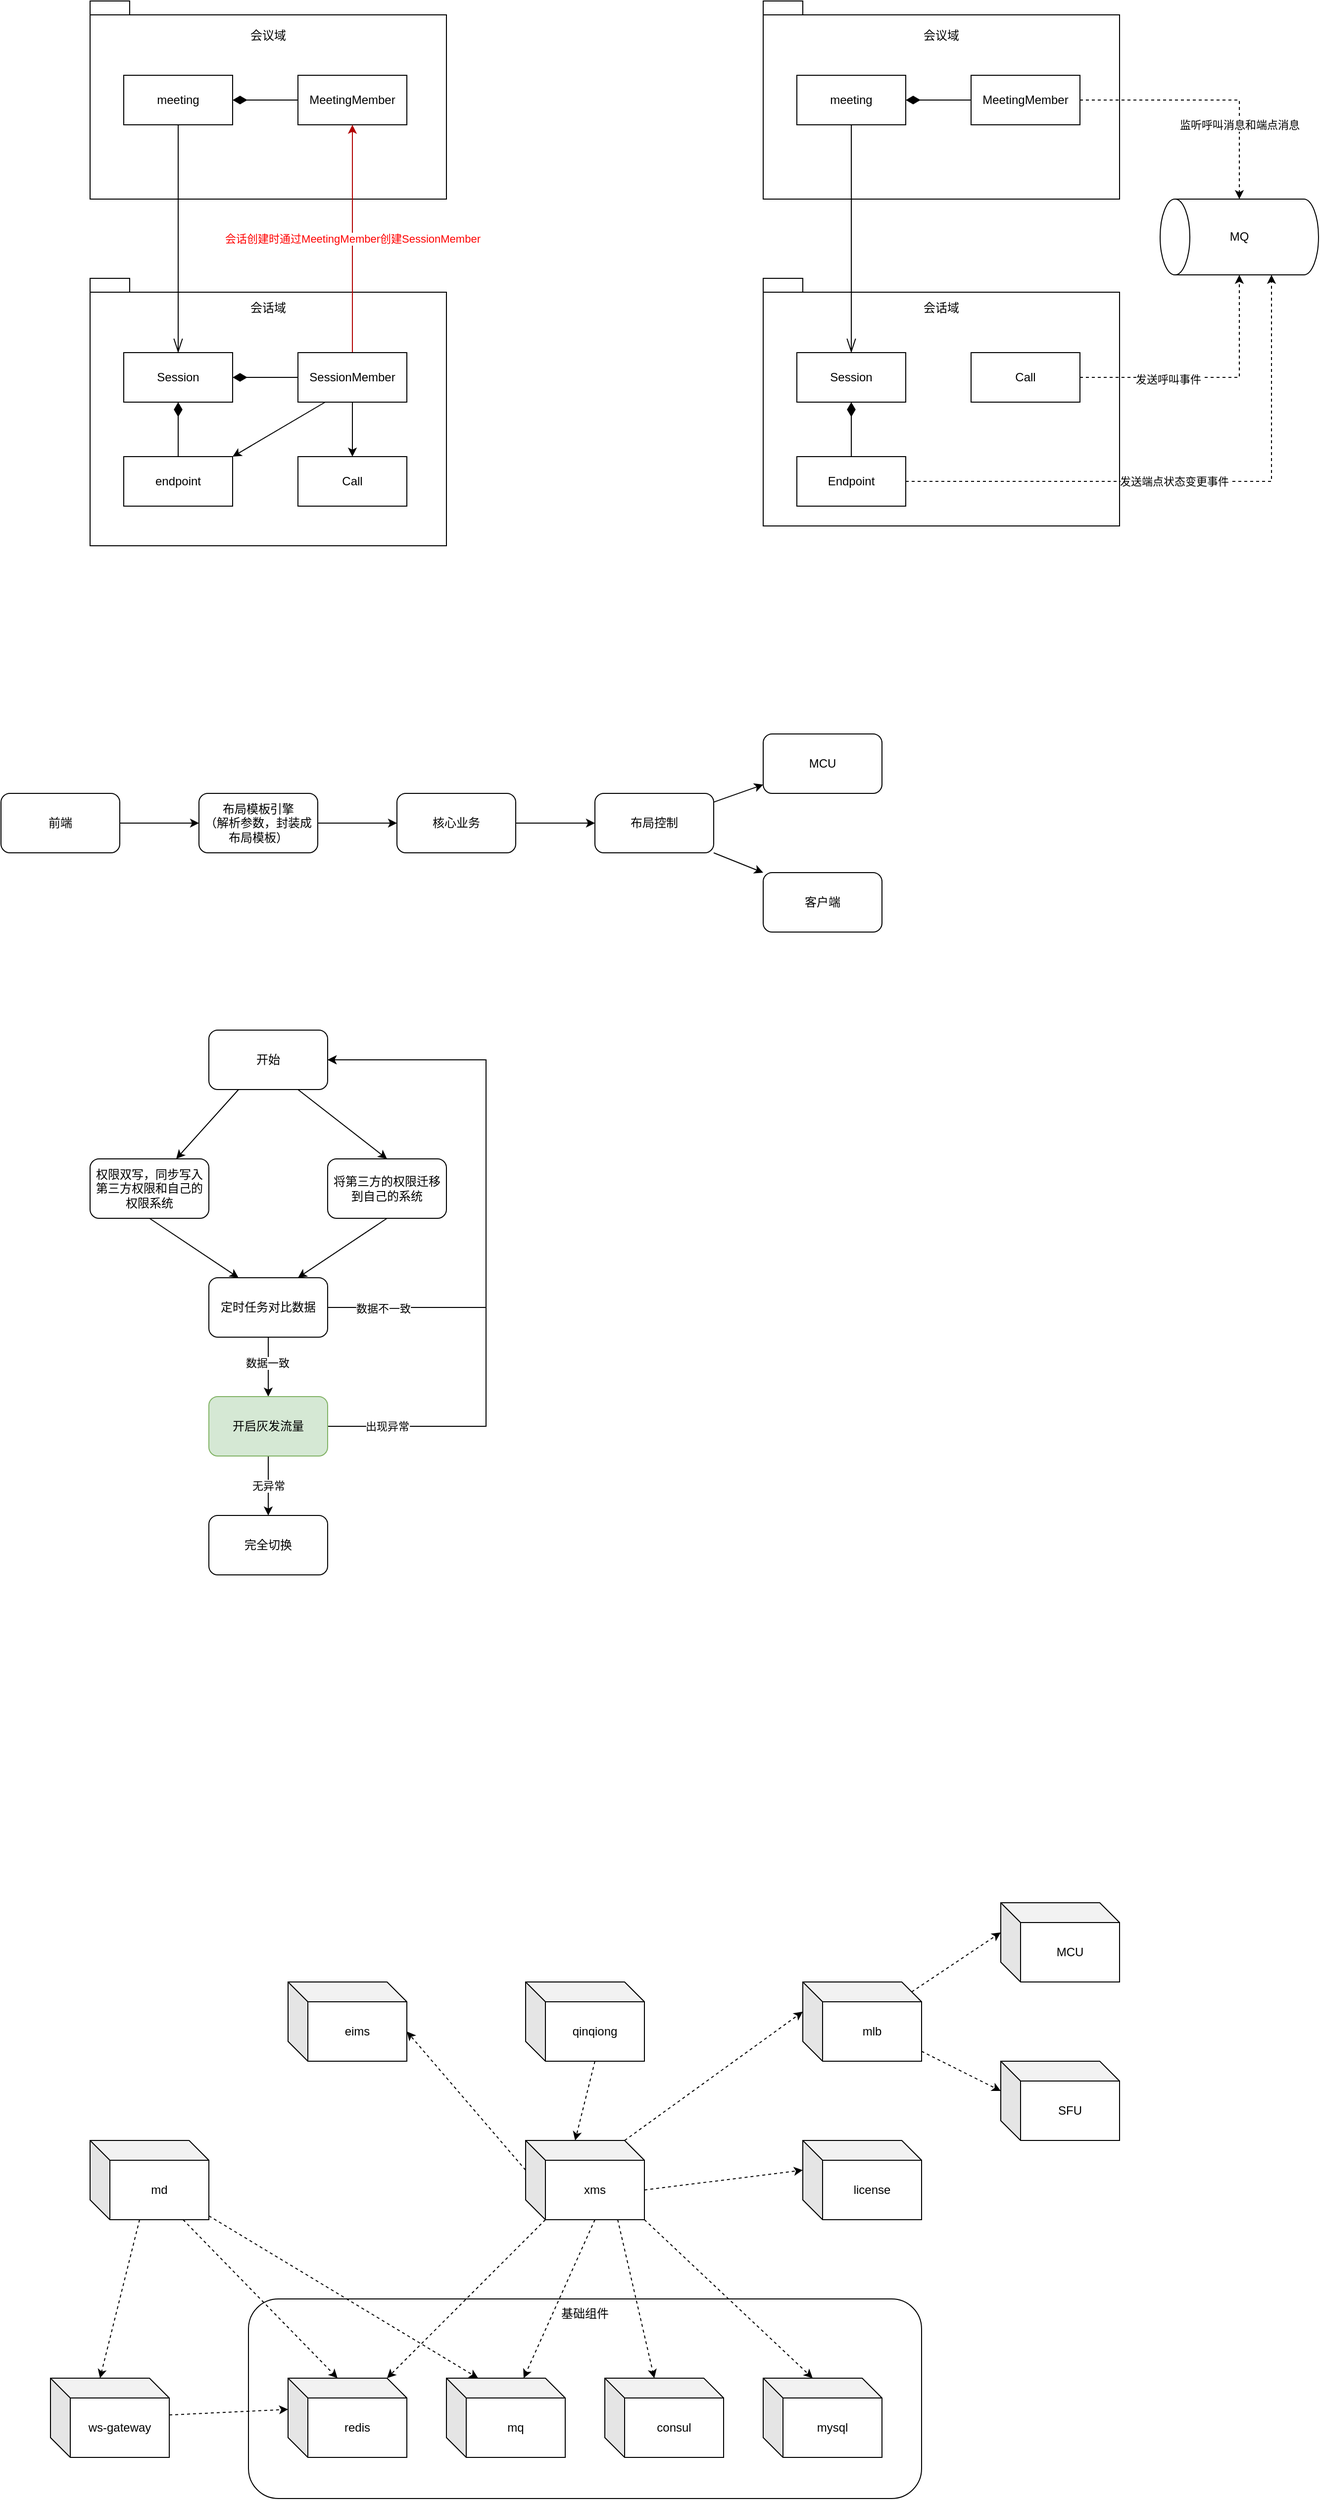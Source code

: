 <mxfile version="24.2.5" type="github">
  <diagram name="第 1 页" id="ZyFJX_iYTsI-zzFDv8aN">
    <mxGraphModel dx="1434" dy="796" grid="1" gridSize="10" guides="1" tooltips="1" connect="1" arrows="1" fold="1" page="1" pageScale="1" pageWidth="827" pageHeight="1169" math="0" shadow="0">
      <root>
        <mxCell id="0" />
        <mxCell id="1" parent="0" />
        <mxCell id="UhSnyVyMeZGxpZXqt2Me-1" value="" style="shape=folder;fontStyle=1;spacingTop=10;tabWidth=40;tabHeight=14;tabPosition=left;html=1;whiteSpace=wrap;" parent="1" vertex="1">
          <mxGeometry x="240" y="440" width="360" height="200" as="geometry" />
        </mxCell>
        <mxCell id="UhSnyVyMeZGxpZXqt2Me-2" value="会议域" style="text;html=1;strokeColor=none;fillColor=none;align=center;verticalAlign=middle;whiteSpace=wrap;rounded=0;" parent="1" vertex="1">
          <mxGeometry x="390" y="460" width="60" height="30" as="geometry" />
        </mxCell>
        <mxCell id="UhSnyVyMeZGxpZXqt2Me-5" value="meeting" style="html=1;whiteSpace=wrap;" parent="1" vertex="1">
          <mxGeometry x="274" y="515" width="110" height="50" as="geometry" />
        </mxCell>
        <mxCell id="UhSnyVyMeZGxpZXqt2Me-6" value="MeetingMember" style="html=1;whiteSpace=wrap;" parent="1" vertex="1">
          <mxGeometry x="450" y="515" width="110" height="50" as="geometry" />
        </mxCell>
        <mxCell id="UhSnyVyMeZGxpZXqt2Me-7" value="" style="endArrow=diamondThin;endFill=1;endSize=12;html=1;rounded=0;exitX=0;exitY=0.5;exitDx=0;exitDy=0;entryX=1;entryY=0.5;entryDx=0;entryDy=0;" parent="1" source="UhSnyVyMeZGxpZXqt2Me-6" target="UhSnyVyMeZGxpZXqt2Me-5" edge="1">
          <mxGeometry width="160" relative="1" as="geometry">
            <mxPoint x="320" y="800" as="sourcePoint" />
            <mxPoint x="480" y="800" as="targetPoint" />
          </mxGeometry>
        </mxCell>
        <mxCell id="UhSnyVyMeZGxpZXqt2Me-8" value="" style="shape=folder;fontStyle=1;spacingTop=10;tabWidth=40;tabHeight=14;tabPosition=left;html=1;whiteSpace=wrap;" parent="1" vertex="1">
          <mxGeometry x="240" y="720" width="360" height="270" as="geometry" />
        </mxCell>
        <mxCell id="UhSnyVyMeZGxpZXqt2Me-9" value="会话域" style="text;html=1;strokeColor=none;fillColor=none;align=center;verticalAlign=middle;whiteSpace=wrap;rounded=0;" parent="1" vertex="1">
          <mxGeometry x="390" y="735" width="60" height="30" as="geometry" />
        </mxCell>
        <mxCell id="UhSnyVyMeZGxpZXqt2Me-10" value="Session" style="html=1;whiteSpace=wrap;" parent="1" vertex="1">
          <mxGeometry x="274" y="795" width="110" height="50" as="geometry" />
        </mxCell>
        <mxCell id="UhSnyVyMeZGxpZXqt2Me-14" style="edgeStyle=orthogonalEdgeStyle;rounded=0;orthogonalLoop=1;jettySize=auto;html=1;exitX=0.5;exitY=0;exitDx=0;exitDy=0;entryX=0.5;entryY=1;entryDx=0;entryDy=0;fillColor=#e51400;strokeColor=#B20000;" parent="1" source="UhSnyVyMeZGxpZXqt2Me-11" target="UhSnyVyMeZGxpZXqt2Me-6" edge="1">
          <mxGeometry relative="1" as="geometry" />
        </mxCell>
        <mxCell id="UhSnyVyMeZGxpZXqt2Me-15" value="&lt;font color=&quot;#ff0000&quot;&gt;会话创建时通过MeetingMember创建SessionMember&lt;/font&gt;" style="edgeLabel;html=1;align=center;verticalAlign=middle;resizable=0;points=[];" parent="UhSnyVyMeZGxpZXqt2Me-14" vertex="1" connectable="0">
          <mxGeometry x="0.026" y="-1" relative="1" as="geometry">
            <mxPoint x="-1" y="3" as="offset" />
          </mxGeometry>
        </mxCell>
        <mxCell id="ZQOrHCjaXcTSL_UAiJ7g-30" style="rounded=0;orthogonalLoop=1;jettySize=auto;html=1;exitX=0.25;exitY=1;exitDx=0;exitDy=0;entryX=1;entryY=0;entryDx=0;entryDy=0;" parent="1" source="UhSnyVyMeZGxpZXqt2Me-11" target="ZQOrHCjaXcTSL_UAiJ7g-25" edge="1">
          <mxGeometry relative="1" as="geometry" />
        </mxCell>
        <mxCell id="ZQOrHCjaXcTSL_UAiJ7g-31" style="edgeStyle=orthogonalEdgeStyle;rounded=0;orthogonalLoop=1;jettySize=auto;html=1;exitX=0.5;exitY=1;exitDx=0;exitDy=0;" parent="1" source="UhSnyVyMeZGxpZXqt2Me-11" target="ZQOrHCjaXcTSL_UAiJ7g-27" edge="1">
          <mxGeometry relative="1" as="geometry" />
        </mxCell>
        <mxCell id="UhSnyVyMeZGxpZXqt2Me-11" value="SessionMember" style="html=1;whiteSpace=wrap;" parent="1" vertex="1">
          <mxGeometry x="450" y="795" width="110" height="50" as="geometry" />
        </mxCell>
        <mxCell id="UhSnyVyMeZGxpZXqt2Me-12" value="" style="endArrow=diamondThin;endFill=1;endSize=12;html=1;rounded=0;exitX=0;exitY=0.5;exitDx=0;exitDy=0;entryX=1;entryY=0.5;entryDx=0;entryDy=0;" parent="1" source="UhSnyVyMeZGxpZXqt2Me-11" target="UhSnyVyMeZGxpZXqt2Me-10" edge="1">
          <mxGeometry width="160" relative="1" as="geometry">
            <mxPoint x="314" y="1050" as="sourcePoint" />
            <mxPoint x="474" y="1050" as="targetPoint" />
          </mxGeometry>
        </mxCell>
        <mxCell id="UhSnyVyMeZGxpZXqt2Me-13" value="" style="endArrow=openThin;endFill=0;endSize=12;html=1;rounded=0;exitX=0.5;exitY=1;exitDx=0;exitDy=0;entryX=0.5;entryY=0;entryDx=0;entryDy=0;" parent="1" source="UhSnyVyMeZGxpZXqt2Me-5" target="UhSnyVyMeZGxpZXqt2Me-10" edge="1">
          <mxGeometry width="160" relative="1" as="geometry">
            <mxPoint x="70" y="890" as="sourcePoint" />
            <mxPoint x="230" y="890" as="targetPoint" />
          </mxGeometry>
        </mxCell>
        <mxCell id="UhSnyVyMeZGxpZXqt2Me-16" value="" style="shape=folder;fontStyle=1;spacingTop=10;tabWidth=40;tabHeight=14;tabPosition=left;html=1;whiteSpace=wrap;" parent="1" vertex="1">
          <mxGeometry x="920" y="440" width="360" height="200" as="geometry" />
        </mxCell>
        <mxCell id="UhSnyVyMeZGxpZXqt2Me-17" value="会议域" style="text;html=1;strokeColor=none;fillColor=none;align=center;verticalAlign=middle;whiteSpace=wrap;rounded=0;" parent="1" vertex="1">
          <mxGeometry x="1070" y="460" width="60" height="30" as="geometry" />
        </mxCell>
        <mxCell id="UhSnyVyMeZGxpZXqt2Me-18" value="meeting" style="html=1;whiteSpace=wrap;" parent="1" vertex="1">
          <mxGeometry x="954" y="515" width="110" height="50" as="geometry" />
        </mxCell>
        <mxCell id="UhSnyVyMeZGxpZXqt2Me-39" style="edgeStyle=orthogonalEdgeStyle;rounded=0;orthogonalLoop=1;jettySize=auto;html=1;dashed=1;" parent="1" source="UhSnyVyMeZGxpZXqt2Me-19" target="UhSnyVyMeZGxpZXqt2Me-29" edge="1">
          <mxGeometry relative="1" as="geometry" />
        </mxCell>
        <mxCell id="UhSnyVyMeZGxpZXqt2Me-40" value="监听呼叫消息和端点消息" style="edgeLabel;html=1;align=center;verticalAlign=middle;resizable=0;points=[];" parent="UhSnyVyMeZGxpZXqt2Me-39" vertex="1" connectable="0">
          <mxGeometry x="-0.226" y="1" relative="1" as="geometry">
            <mxPoint x="60" y="26" as="offset" />
          </mxGeometry>
        </mxCell>
        <mxCell id="UhSnyVyMeZGxpZXqt2Me-19" value="MeetingMember" style="html=1;whiteSpace=wrap;" parent="1" vertex="1">
          <mxGeometry x="1130" y="515" width="110" height="50" as="geometry" />
        </mxCell>
        <mxCell id="UhSnyVyMeZGxpZXqt2Me-20" value="" style="endArrow=diamondThin;endFill=1;endSize=12;html=1;rounded=0;exitX=0;exitY=0.5;exitDx=0;exitDy=0;entryX=1;entryY=0.5;entryDx=0;entryDy=0;" parent="1" source="UhSnyVyMeZGxpZXqt2Me-19" target="UhSnyVyMeZGxpZXqt2Me-18" edge="1">
          <mxGeometry width="160" relative="1" as="geometry">
            <mxPoint x="1000" y="800" as="sourcePoint" />
            <mxPoint x="1160" y="800" as="targetPoint" />
          </mxGeometry>
        </mxCell>
        <mxCell id="UhSnyVyMeZGxpZXqt2Me-21" value="" style="shape=folder;fontStyle=1;spacingTop=10;tabWidth=40;tabHeight=14;tabPosition=left;html=1;whiteSpace=wrap;" parent="1" vertex="1">
          <mxGeometry x="920" y="720" width="360" height="250" as="geometry" />
        </mxCell>
        <mxCell id="UhSnyVyMeZGxpZXqt2Me-22" value="会话域" style="text;html=1;strokeColor=none;fillColor=none;align=center;verticalAlign=middle;whiteSpace=wrap;rounded=0;" parent="1" vertex="1">
          <mxGeometry x="1070" y="735" width="60" height="30" as="geometry" />
        </mxCell>
        <mxCell id="UhSnyVyMeZGxpZXqt2Me-23" value="Session" style="html=1;whiteSpace=wrap;" parent="1" vertex="1">
          <mxGeometry x="954" y="795" width="110" height="50" as="geometry" />
        </mxCell>
        <mxCell id="UhSnyVyMeZGxpZXqt2Me-28" value="" style="endArrow=openThin;endFill=0;endSize=12;html=1;rounded=0;exitX=0.5;exitY=1;exitDx=0;exitDy=0;entryX=0.5;entryY=0;entryDx=0;entryDy=0;" parent="1" source="UhSnyVyMeZGxpZXqt2Me-18" target="UhSnyVyMeZGxpZXqt2Me-23" edge="1">
          <mxGeometry width="160" relative="1" as="geometry">
            <mxPoint x="750" y="890" as="sourcePoint" />
            <mxPoint x="910" y="890" as="targetPoint" />
          </mxGeometry>
        </mxCell>
        <mxCell id="UhSnyVyMeZGxpZXqt2Me-29" value="" style="shape=cylinder3;whiteSpace=wrap;html=1;boundedLbl=1;backgroundOutline=1;size=15;rotation=-90;" parent="1" vertex="1">
          <mxGeometry x="1362.75" y="598.25" width="76.5" height="160" as="geometry" />
        </mxCell>
        <mxCell id="UhSnyVyMeZGxpZXqt2Me-30" value="MQ" style="text;html=1;strokeColor=none;fillColor=none;align=center;verticalAlign=middle;whiteSpace=wrap;rounded=0;" parent="1" vertex="1">
          <mxGeometry x="1371" y="663.25" width="60" height="30" as="geometry" />
        </mxCell>
        <mxCell id="UhSnyVyMeZGxpZXqt2Me-31" value="Call" style="html=1;whiteSpace=wrap;" parent="1" vertex="1">
          <mxGeometry x="1130" y="795" width="110" height="50" as="geometry" />
        </mxCell>
        <mxCell id="UhSnyVyMeZGxpZXqt2Me-32" value="Endpoint" style="html=1;whiteSpace=wrap;" parent="1" vertex="1">
          <mxGeometry x="954" y="900" width="110" height="50" as="geometry" />
        </mxCell>
        <mxCell id="UhSnyVyMeZGxpZXqt2Me-33" value="" style="endArrow=diamondThin;endFill=1;endSize=12;html=1;rounded=0;exitX=0.5;exitY=0;exitDx=0;exitDy=0;entryX=0.5;entryY=1;entryDx=0;entryDy=0;" parent="1" source="UhSnyVyMeZGxpZXqt2Me-32" target="UhSnyVyMeZGxpZXqt2Me-23" edge="1">
          <mxGeometry width="160" relative="1" as="geometry">
            <mxPoint x="1140" y="550" as="sourcePoint" />
            <mxPoint x="1074" y="550" as="targetPoint" />
          </mxGeometry>
        </mxCell>
        <mxCell id="UhSnyVyMeZGxpZXqt2Me-35" style="edgeStyle=orthogonalEdgeStyle;rounded=0;orthogonalLoop=1;jettySize=auto;html=1;entryX=0;entryY=0;entryDx=0;entryDy=112.5;entryPerimeter=0;dashed=1;" parent="1" source="UhSnyVyMeZGxpZXqt2Me-32" target="UhSnyVyMeZGxpZXqt2Me-29" edge="1">
          <mxGeometry relative="1" as="geometry" />
        </mxCell>
        <mxCell id="UhSnyVyMeZGxpZXqt2Me-38" value="发送端点状态变更事件" style="edgeLabel;html=1;align=center;verticalAlign=middle;resizable=0;points=[];" parent="UhSnyVyMeZGxpZXqt2Me-35" vertex="1" connectable="0">
          <mxGeometry x="-0.062" relative="1" as="geometry">
            <mxPoint as="offset" />
          </mxGeometry>
        </mxCell>
        <mxCell id="UhSnyVyMeZGxpZXqt2Me-36" style="edgeStyle=orthogonalEdgeStyle;rounded=0;orthogonalLoop=1;jettySize=auto;html=1;exitX=1;exitY=0.5;exitDx=0;exitDy=0;entryX=0;entryY=0.5;entryDx=0;entryDy=0;entryPerimeter=0;dashed=1;" parent="1" source="UhSnyVyMeZGxpZXqt2Me-31" target="UhSnyVyMeZGxpZXqt2Me-29" edge="1">
          <mxGeometry relative="1" as="geometry" />
        </mxCell>
        <mxCell id="UhSnyVyMeZGxpZXqt2Me-37" value="发送呼叫事件" style="edgeLabel;html=1;align=center;verticalAlign=middle;resizable=0;points=[];" parent="UhSnyVyMeZGxpZXqt2Me-36" vertex="1" connectable="0">
          <mxGeometry x="-0.327" y="-2" relative="1" as="geometry">
            <mxPoint as="offset" />
          </mxGeometry>
        </mxCell>
        <mxCell id="ZQOrHCjaXcTSL_UAiJ7g-14" value="" style="edgeStyle=orthogonalEdgeStyle;rounded=0;orthogonalLoop=1;jettySize=auto;html=1;" parent="1" source="ZQOrHCjaXcTSL_UAiJ7g-15" target="ZQOrHCjaXcTSL_UAiJ7g-17" edge="1">
          <mxGeometry relative="1" as="geometry" />
        </mxCell>
        <mxCell id="ZQOrHCjaXcTSL_UAiJ7g-15" value="前端" style="rounded=1;whiteSpace=wrap;html=1;" parent="1" vertex="1">
          <mxGeometry x="150" y="1240" width="120" height="60" as="geometry" />
        </mxCell>
        <mxCell id="ZQOrHCjaXcTSL_UAiJ7g-16" value="" style="edgeStyle=orthogonalEdgeStyle;rounded=0;orthogonalLoop=1;jettySize=auto;html=1;" parent="1" source="ZQOrHCjaXcTSL_UAiJ7g-17" target="ZQOrHCjaXcTSL_UAiJ7g-18" edge="1">
          <mxGeometry relative="1" as="geometry" />
        </mxCell>
        <mxCell id="ZQOrHCjaXcTSL_UAiJ7g-17" value="布局模板引擎&lt;br&gt;（解析参数，封装成布局模板）" style="rounded=1;whiteSpace=wrap;html=1;" parent="1" vertex="1">
          <mxGeometry x="350" y="1240" width="120" height="60" as="geometry" />
        </mxCell>
        <mxCell id="ZQOrHCjaXcTSL_UAiJ7g-20" value="" style="edgeStyle=orthogonalEdgeStyle;rounded=0;orthogonalLoop=1;jettySize=auto;html=1;" parent="1" source="ZQOrHCjaXcTSL_UAiJ7g-18" target="ZQOrHCjaXcTSL_UAiJ7g-19" edge="1">
          <mxGeometry relative="1" as="geometry" />
        </mxCell>
        <mxCell id="ZQOrHCjaXcTSL_UAiJ7g-18" value="核心业务" style="rounded=1;whiteSpace=wrap;html=1;" parent="1" vertex="1">
          <mxGeometry x="550" y="1240" width="120" height="60" as="geometry" />
        </mxCell>
        <mxCell id="ZQOrHCjaXcTSL_UAiJ7g-22" value="" style="rounded=0;orthogonalLoop=1;jettySize=auto;html=1;" parent="1" source="ZQOrHCjaXcTSL_UAiJ7g-19" target="ZQOrHCjaXcTSL_UAiJ7g-21" edge="1">
          <mxGeometry relative="1" as="geometry" />
        </mxCell>
        <mxCell id="ZQOrHCjaXcTSL_UAiJ7g-24" style="rounded=0;orthogonalLoop=1;jettySize=auto;html=1;exitX=1;exitY=1;exitDx=0;exitDy=0;entryX=0;entryY=0;entryDx=0;entryDy=0;" parent="1" source="ZQOrHCjaXcTSL_UAiJ7g-19" target="ZQOrHCjaXcTSL_UAiJ7g-23" edge="1">
          <mxGeometry relative="1" as="geometry" />
        </mxCell>
        <mxCell id="ZQOrHCjaXcTSL_UAiJ7g-19" value="布局控制" style="rounded=1;whiteSpace=wrap;html=1;" parent="1" vertex="1">
          <mxGeometry x="750" y="1240" width="120" height="60" as="geometry" />
        </mxCell>
        <mxCell id="ZQOrHCjaXcTSL_UAiJ7g-21" value="MCU" style="rounded=1;whiteSpace=wrap;html=1;" parent="1" vertex="1">
          <mxGeometry x="920" y="1180" width="120" height="60" as="geometry" />
        </mxCell>
        <mxCell id="ZQOrHCjaXcTSL_UAiJ7g-23" value="客户端" style="rounded=1;whiteSpace=wrap;html=1;" parent="1" vertex="1">
          <mxGeometry x="920" y="1320" width="120" height="60" as="geometry" />
        </mxCell>
        <mxCell id="ZQOrHCjaXcTSL_UAiJ7g-25" value="endpoint" style="html=1;whiteSpace=wrap;" parent="1" vertex="1">
          <mxGeometry x="274" y="900" width="110" height="50" as="geometry" />
        </mxCell>
        <mxCell id="ZQOrHCjaXcTSL_UAiJ7g-26" value="" style="endArrow=diamondThin;endFill=1;endSize=12;html=1;rounded=0;exitX=0.5;exitY=0;exitDx=0;exitDy=0;entryX=0.5;entryY=1;entryDx=0;entryDy=0;" parent="1" source="ZQOrHCjaXcTSL_UAiJ7g-25" target="UhSnyVyMeZGxpZXqt2Me-10" edge="1">
          <mxGeometry width="160" relative="1" as="geometry">
            <mxPoint x="460" y="830" as="sourcePoint" />
            <mxPoint x="394" y="830" as="targetPoint" />
          </mxGeometry>
        </mxCell>
        <mxCell id="ZQOrHCjaXcTSL_UAiJ7g-27" value="Call" style="html=1;whiteSpace=wrap;" parent="1" vertex="1">
          <mxGeometry x="450" y="900" width="110" height="50" as="geometry" />
        </mxCell>
        <mxCell id="ZQOrHCjaXcTSL_UAiJ7g-37" style="rounded=0;orthogonalLoop=1;jettySize=auto;html=1;exitX=0.75;exitY=1;exitDx=0;exitDy=0;entryX=0.5;entryY=0;entryDx=0;entryDy=0;" parent="1" source="ZQOrHCjaXcTSL_UAiJ7g-32" target="ZQOrHCjaXcTSL_UAiJ7g-36" edge="1">
          <mxGeometry relative="1" as="geometry" />
        </mxCell>
        <mxCell id="ZQOrHCjaXcTSL_UAiJ7g-39" value="" style="rounded=0;orthogonalLoop=1;jettySize=auto;html=1;exitX=0.25;exitY=1;exitDx=0;exitDy=0;" parent="1" source="ZQOrHCjaXcTSL_UAiJ7g-32" target="ZQOrHCjaXcTSL_UAiJ7g-38" edge="1">
          <mxGeometry relative="1" as="geometry" />
        </mxCell>
        <mxCell id="ZQOrHCjaXcTSL_UAiJ7g-32" value="开始" style="rounded=1;whiteSpace=wrap;html=1;" parent="1" vertex="1">
          <mxGeometry x="360" y="1479" width="120" height="60" as="geometry" />
        </mxCell>
        <mxCell id="ZQOrHCjaXcTSL_UAiJ7g-49" style="rounded=0;orthogonalLoop=1;jettySize=auto;html=1;exitX=0.5;exitY=1;exitDx=0;exitDy=0;entryX=0.75;entryY=0;entryDx=0;entryDy=0;" parent="1" source="ZQOrHCjaXcTSL_UAiJ7g-36" target="ZQOrHCjaXcTSL_UAiJ7g-40" edge="1">
          <mxGeometry relative="1" as="geometry" />
        </mxCell>
        <mxCell id="ZQOrHCjaXcTSL_UAiJ7g-36" value="将第三方的权限迁移到自己的系统" style="rounded=1;whiteSpace=wrap;html=1;" parent="1" vertex="1">
          <mxGeometry x="480" y="1609" width="120" height="60" as="geometry" />
        </mxCell>
        <mxCell id="ZQOrHCjaXcTSL_UAiJ7g-48" style="rounded=0;orthogonalLoop=1;jettySize=auto;html=1;exitX=0.5;exitY=1;exitDx=0;exitDy=0;entryX=0.25;entryY=0;entryDx=0;entryDy=0;" parent="1" source="ZQOrHCjaXcTSL_UAiJ7g-38" target="ZQOrHCjaXcTSL_UAiJ7g-40" edge="1">
          <mxGeometry relative="1" as="geometry" />
        </mxCell>
        <mxCell id="ZQOrHCjaXcTSL_UAiJ7g-38" value="权限双写，同步写入第三方权限和自己的权限系统" style="rounded=1;whiteSpace=wrap;html=1;" parent="1" vertex="1">
          <mxGeometry x="240" y="1609" width="120" height="60" as="geometry" />
        </mxCell>
        <mxCell id="ZQOrHCjaXcTSL_UAiJ7g-50" value="" style="edgeStyle=orthogonalEdgeStyle;rounded=0;orthogonalLoop=1;jettySize=auto;html=1;" parent="1" source="ZQOrHCjaXcTSL_UAiJ7g-40" target="ZQOrHCjaXcTSL_UAiJ7g-42" edge="1">
          <mxGeometry relative="1" as="geometry" />
        </mxCell>
        <mxCell id="ZQOrHCjaXcTSL_UAiJ7g-51" value="数据一致" style="edgeLabel;html=1;align=center;verticalAlign=middle;resizable=0;points=[];" parent="ZQOrHCjaXcTSL_UAiJ7g-50" vertex="1" connectable="0">
          <mxGeometry x="-0.133" y="-1" relative="1" as="geometry">
            <mxPoint as="offset" />
          </mxGeometry>
        </mxCell>
        <mxCell id="ZQOrHCjaXcTSL_UAiJ7g-53" style="edgeStyle=orthogonalEdgeStyle;rounded=0;orthogonalLoop=1;jettySize=auto;html=1;exitX=1;exitY=0.5;exitDx=0;exitDy=0;entryX=1;entryY=0.5;entryDx=0;entryDy=0;" parent="1" source="ZQOrHCjaXcTSL_UAiJ7g-40" target="ZQOrHCjaXcTSL_UAiJ7g-32" edge="1">
          <mxGeometry relative="1" as="geometry">
            <Array as="points">
              <mxPoint x="640" y="1759" />
              <mxPoint x="640" y="1509" />
            </Array>
          </mxGeometry>
        </mxCell>
        <mxCell id="ZQOrHCjaXcTSL_UAiJ7g-54" value="数据不一致" style="edgeLabel;html=1;align=center;verticalAlign=middle;resizable=0;points=[];" parent="ZQOrHCjaXcTSL_UAiJ7g-53" vertex="1" connectable="0">
          <mxGeometry x="-0.803" y="-1" relative="1" as="geometry">
            <mxPoint as="offset" />
          </mxGeometry>
        </mxCell>
        <mxCell id="ZQOrHCjaXcTSL_UAiJ7g-40" value="定时任务对比数据" style="rounded=1;whiteSpace=wrap;html=1;" parent="1" vertex="1">
          <mxGeometry x="360" y="1729" width="120" height="60" as="geometry" />
        </mxCell>
        <mxCell id="ZQOrHCjaXcTSL_UAiJ7g-55" style="edgeStyle=orthogonalEdgeStyle;rounded=0;orthogonalLoop=1;jettySize=auto;html=1;entryX=1;entryY=0.5;entryDx=0;entryDy=0;exitX=1;exitY=0.5;exitDx=0;exitDy=0;" parent="1" source="ZQOrHCjaXcTSL_UAiJ7g-42" target="ZQOrHCjaXcTSL_UAiJ7g-32" edge="1">
          <mxGeometry relative="1" as="geometry">
            <Array as="points">
              <mxPoint x="640" y="1879" />
              <mxPoint x="640" y="1509" />
            </Array>
          </mxGeometry>
        </mxCell>
        <mxCell id="ZQOrHCjaXcTSL_UAiJ7g-56" value="出现异常" style="edgeLabel;html=1;align=center;verticalAlign=middle;resizable=0;points=[];" parent="ZQOrHCjaXcTSL_UAiJ7g-55" vertex="1" connectable="0">
          <mxGeometry x="-0.722" y="4" relative="1" as="geometry">
            <mxPoint x="-36" y="4" as="offset" />
          </mxGeometry>
        </mxCell>
        <mxCell id="ZQOrHCjaXcTSL_UAiJ7g-58" value="" style="edgeStyle=orthogonalEdgeStyle;rounded=0;orthogonalLoop=1;jettySize=auto;html=1;" parent="1" source="ZQOrHCjaXcTSL_UAiJ7g-42" target="ZQOrHCjaXcTSL_UAiJ7g-57" edge="1">
          <mxGeometry relative="1" as="geometry" />
        </mxCell>
        <mxCell id="ZQOrHCjaXcTSL_UAiJ7g-59" value="无异常" style="edgeLabel;html=1;align=center;verticalAlign=middle;resizable=0;points=[];" parent="ZQOrHCjaXcTSL_UAiJ7g-58" vertex="1" connectable="0">
          <mxGeometry x="-0.4" y="-1" relative="1" as="geometry">
            <mxPoint x="1" y="12" as="offset" />
          </mxGeometry>
        </mxCell>
        <mxCell id="ZQOrHCjaXcTSL_UAiJ7g-42" value="开启灰发流量" style="rounded=1;whiteSpace=wrap;html=1;fillColor=#d5e8d4;strokeColor=#82b366;" parent="1" vertex="1">
          <mxGeometry x="360" y="1849" width="120" height="60" as="geometry" />
        </mxCell>
        <mxCell id="ZQOrHCjaXcTSL_UAiJ7g-57" value="完全切换" style="rounded=1;whiteSpace=wrap;html=1;" parent="1" vertex="1">
          <mxGeometry x="360" y="1969" width="120" height="60" as="geometry" />
        </mxCell>
        <mxCell id="UWAhZUZQYHP-781Z1qtd-1" value="xms" style="shape=cube;whiteSpace=wrap;html=1;boundedLbl=1;backgroundOutline=1;darkOpacity=0.05;darkOpacity2=0.1;" parent="1" vertex="1">
          <mxGeometry x="680" y="2600" width="120" height="80" as="geometry" />
        </mxCell>
        <mxCell id="UWAhZUZQYHP-781Z1qtd-2" value="" style="rounded=1;whiteSpace=wrap;html=1;fillColor=none;" parent="1" vertex="1">
          <mxGeometry x="400" y="2760" width="680" height="201.5" as="geometry" />
        </mxCell>
        <mxCell id="UWAhZUZQYHP-781Z1qtd-4" value="redis" style="shape=cube;whiteSpace=wrap;html=1;boundedLbl=1;backgroundOutline=1;darkOpacity=0.05;darkOpacity2=0.1;" parent="1" vertex="1">
          <mxGeometry x="440" y="2840" width="120" height="80" as="geometry" />
        </mxCell>
        <mxCell id="UWAhZUZQYHP-781Z1qtd-6" value="mq" style="shape=cube;whiteSpace=wrap;html=1;boundedLbl=1;backgroundOutline=1;darkOpacity=0.05;darkOpacity2=0.1;" parent="1" vertex="1">
          <mxGeometry x="600" y="2840" width="120" height="80" as="geometry" />
        </mxCell>
        <mxCell id="UWAhZUZQYHP-781Z1qtd-7" value="consul" style="shape=cube;whiteSpace=wrap;html=1;boundedLbl=1;backgroundOutline=1;darkOpacity=0.05;darkOpacity2=0.1;" parent="1" vertex="1">
          <mxGeometry x="760" y="2840" width="120" height="80" as="geometry" />
        </mxCell>
        <mxCell id="UWAhZUZQYHP-781Z1qtd-8" value="mysql" style="shape=cube;whiteSpace=wrap;html=1;boundedLbl=1;backgroundOutline=1;darkOpacity=0.05;darkOpacity2=0.1;" parent="1" vertex="1">
          <mxGeometry x="920" y="2840" width="120" height="80" as="geometry" />
        </mxCell>
        <mxCell id="UWAhZUZQYHP-781Z1qtd-9" style="rounded=0;orthogonalLoop=1;jettySize=auto;html=1;entryX=0;entryY=0;entryDx=100;entryDy=0;entryPerimeter=0;dashed=1;exitX=0;exitY=0;exitDx=20;exitDy=80;exitPerimeter=0;" parent="1" source="UWAhZUZQYHP-781Z1qtd-1" target="UWAhZUZQYHP-781Z1qtd-4" edge="1">
          <mxGeometry relative="1" as="geometry" />
        </mxCell>
        <mxCell id="UWAhZUZQYHP-781Z1qtd-11" style="rounded=0;orthogonalLoop=1;jettySize=auto;html=1;dashed=1;exitX=0;exitY=0;exitDx=70;exitDy=80;exitPerimeter=0;" parent="1" source="UWAhZUZQYHP-781Z1qtd-1" target="UWAhZUZQYHP-781Z1qtd-6" edge="1">
          <mxGeometry relative="1" as="geometry" />
        </mxCell>
        <mxCell id="UWAhZUZQYHP-781Z1qtd-12" style="rounded=0;orthogonalLoop=1;jettySize=auto;html=1;entryX=0;entryY=0;entryDx=50;entryDy=0;entryPerimeter=0;dashed=1;exitX=0.775;exitY=1;exitDx=0;exitDy=0;exitPerimeter=0;" parent="1" source="UWAhZUZQYHP-781Z1qtd-1" target="UWAhZUZQYHP-781Z1qtd-7" edge="1">
          <mxGeometry relative="1" as="geometry" />
        </mxCell>
        <mxCell id="UWAhZUZQYHP-781Z1qtd-13" style="rounded=0;orthogonalLoop=1;jettySize=auto;html=1;entryX=0;entryY=0;entryDx=50;entryDy=0;entryPerimeter=0;dashed=1;exitX=1;exitY=1;exitDx=0;exitDy=0;exitPerimeter=0;" parent="1" source="UWAhZUZQYHP-781Z1qtd-1" target="UWAhZUZQYHP-781Z1qtd-8" edge="1">
          <mxGeometry relative="1" as="geometry" />
        </mxCell>
        <mxCell id="UWAhZUZQYHP-781Z1qtd-14" value="基础组件" style="text;html=1;align=center;verticalAlign=middle;whiteSpace=wrap;rounded=0;" parent="1" vertex="1">
          <mxGeometry x="710" y="2760" width="60" height="30" as="geometry" />
        </mxCell>
        <mxCell id="UWAhZUZQYHP-781Z1qtd-15" value="qinqiong" style="shape=cube;whiteSpace=wrap;html=1;boundedLbl=1;backgroundOutline=1;darkOpacity=0.05;darkOpacity2=0.1;" parent="1" vertex="1">
          <mxGeometry x="680" y="2440" width="120" height="80" as="geometry" />
        </mxCell>
        <mxCell id="UWAhZUZQYHP-781Z1qtd-16" style="rounded=0;orthogonalLoop=1;jettySize=auto;html=1;entryX=0;entryY=0;entryDx=50;entryDy=0;entryPerimeter=0;dashed=1;exitX=0;exitY=0;exitDx=70;exitDy=80;exitPerimeter=0;" parent="1" source="UWAhZUZQYHP-781Z1qtd-15" target="UWAhZUZQYHP-781Z1qtd-1" edge="1">
          <mxGeometry relative="1" as="geometry" />
        </mxCell>
        <mxCell id="UWAhZUZQYHP-781Z1qtd-17" value="eims" style="shape=cube;whiteSpace=wrap;html=1;boundedLbl=1;backgroundOutline=1;darkOpacity=0.05;darkOpacity2=0.1;" parent="1" vertex="1">
          <mxGeometry x="440" y="2440" width="120" height="80" as="geometry" />
        </mxCell>
        <mxCell id="UWAhZUZQYHP-781Z1qtd-18" value="mlb" style="shape=cube;whiteSpace=wrap;html=1;boundedLbl=1;backgroundOutline=1;darkOpacity=0.05;darkOpacity2=0.1;" parent="1" vertex="1">
          <mxGeometry x="960" y="2440" width="120" height="80" as="geometry" />
        </mxCell>
        <mxCell id="UWAhZUZQYHP-781Z1qtd-19" style="rounded=0;orthogonalLoop=1;jettySize=auto;html=1;entryX=0;entryY=0;entryDx=120;entryDy=50;entryPerimeter=0;dashed=1;exitX=0;exitY=0;exitDx=0;exitDy=30;exitPerimeter=0;" parent="1" source="UWAhZUZQYHP-781Z1qtd-1" target="UWAhZUZQYHP-781Z1qtd-17" edge="1">
          <mxGeometry relative="1" as="geometry" />
        </mxCell>
        <mxCell id="UWAhZUZQYHP-781Z1qtd-20" style="rounded=0;orthogonalLoop=1;jettySize=auto;html=1;entryX=0;entryY=0;entryDx=0;entryDy=30;entryPerimeter=0;dashed=1;exitX=0;exitY=0;exitDx=100;exitDy=0;exitPerimeter=0;" parent="1" source="UWAhZUZQYHP-781Z1qtd-1" target="UWAhZUZQYHP-781Z1qtd-18" edge="1">
          <mxGeometry relative="1" as="geometry">
            <mxPoint x="1000" y="2670" as="targetPoint" />
          </mxGeometry>
        </mxCell>
        <mxCell id="UWAhZUZQYHP-781Z1qtd-21" value="md" style="shape=cube;whiteSpace=wrap;html=1;boundedLbl=1;backgroundOutline=1;darkOpacity=0.05;darkOpacity2=0.1;" parent="1" vertex="1">
          <mxGeometry x="240" y="2600" width="120" height="80" as="geometry" />
        </mxCell>
        <mxCell id="UWAhZUZQYHP-781Z1qtd-23" value="ws-gateway" style="shape=cube;whiteSpace=wrap;html=1;boundedLbl=1;backgroundOutline=1;darkOpacity=0.05;darkOpacity2=0.1;" parent="1" vertex="1">
          <mxGeometry x="200" y="2840" width="120" height="80" as="geometry" />
        </mxCell>
        <mxCell id="UWAhZUZQYHP-781Z1qtd-25" style="rounded=0;orthogonalLoop=1;jettySize=auto;html=1;entryX=0;entryY=0;entryDx=50;entryDy=0;entryPerimeter=0;dashed=1;" parent="1" source="UWAhZUZQYHP-781Z1qtd-21" target="UWAhZUZQYHP-781Z1qtd-23" edge="1">
          <mxGeometry relative="1" as="geometry" />
        </mxCell>
        <mxCell id="UWAhZUZQYHP-781Z1qtd-27" style="rounded=0;orthogonalLoop=1;jettySize=auto;html=1;entryX=0;entryY=0;entryDx=0;entryDy=31.5;entryPerimeter=0;dashed=1;" parent="1" source="UWAhZUZQYHP-781Z1qtd-23" target="UWAhZUZQYHP-781Z1qtd-4" edge="1">
          <mxGeometry relative="1" as="geometry" />
        </mxCell>
        <mxCell id="UWAhZUZQYHP-781Z1qtd-28" style="rounded=0;orthogonalLoop=1;jettySize=auto;html=1;dashed=1;entryX=0;entryY=0;entryDx=50;entryDy=0;entryPerimeter=0;exitX=0.783;exitY=1;exitDx=0;exitDy=0;exitPerimeter=0;" parent="1" source="UWAhZUZQYHP-781Z1qtd-21" target="UWAhZUZQYHP-781Z1qtd-4" edge="1">
          <mxGeometry relative="1" as="geometry" />
        </mxCell>
        <mxCell id="UWAhZUZQYHP-781Z1qtd-30" style="rounded=0;orthogonalLoop=1;jettySize=auto;html=1;entryX=0.267;entryY=0;entryDx=0;entryDy=0;entryPerimeter=0;dashed=1;" parent="1" source="UWAhZUZQYHP-781Z1qtd-21" target="UWAhZUZQYHP-781Z1qtd-6" edge="1">
          <mxGeometry relative="1" as="geometry" />
        </mxCell>
        <mxCell id="UWAhZUZQYHP-781Z1qtd-31" value="license" style="shape=cube;whiteSpace=wrap;html=1;boundedLbl=1;backgroundOutline=1;darkOpacity=0.05;darkOpacity2=0.1;" parent="1" vertex="1">
          <mxGeometry x="960" y="2600" width="120" height="80" as="geometry" />
        </mxCell>
        <mxCell id="UWAhZUZQYHP-781Z1qtd-32" style="rounded=0;orthogonalLoop=1;jettySize=auto;html=1;exitX=0;exitY=0;exitDx=120;exitDy=50;exitPerimeter=0;entryX=0;entryY=0;entryDx=0;entryDy=30;entryPerimeter=0;dashed=1;" parent="1" source="UWAhZUZQYHP-781Z1qtd-1" target="UWAhZUZQYHP-781Z1qtd-31" edge="1">
          <mxGeometry relative="1" as="geometry" />
        </mxCell>
        <mxCell id="UeoHUve_o9nifsDfJP0p-6" value="MCU" style="shape=cube;whiteSpace=wrap;html=1;boundedLbl=1;backgroundOutline=1;darkOpacity=0.05;darkOpacity2=0.1;" vertex="1" parent="1">
          <mxGeometry x="1160" y="2360" width="120" height="80" as="geometry" />
        </mxCell>
        <mxCell id="UeoHUve_o9nifsDfJP0p-7" value="SFU" style="shape=cube;whiteSpace=wrap;html=1;boundedLbl=1;backgroundOutline=1;darkOpacity=0.05;darkOpacity2=0.1;" vertex="1" parent="1">
          <mxGeometry x="1160" y="2520" width="120" height="80" as="geometry" />
        </mxCell>
        <mxCell id="UeoHUve_o9nifsDfJP0p-8" style="rounded=0;orthogonalLoop=1;jettySize=auto;html=1;entryX=0;entryY=0;entryDx=0;entryDy=30;entryPerimeter=0;dashed=1;exitX=0;exitY=0;exitDx=110;exitDy=10;exitPerimeter=0;" edge="1" parent="1" source="UWAhZUZQYHP-781Z1qtd-18" target="UeoHUve_o9nifsDfJP0p-6">
          <mxGeometry relative="1" as="geometry" />
        </mxCell>
        <mxCell id="UeoHUve_o9nifsDfJP0p-9" style="rounded=0;orthogonalLoop=1;jettySize=auto;html=1;entryX=0;entryY=0;entryDx=0;entryDy=30;entryPerimeter=0;dashed=1;" edge="1" parent="1" source="UWAhZUZQYHP-781Z1qtd-18" target="UeoHUve_o9nifsDfJP0p-7">
          <mxGeometry relative="1" as="geometry" />
        </mxCell>
      </root>
    </mxGraphModel>
  </diagram>
</mxfile>
